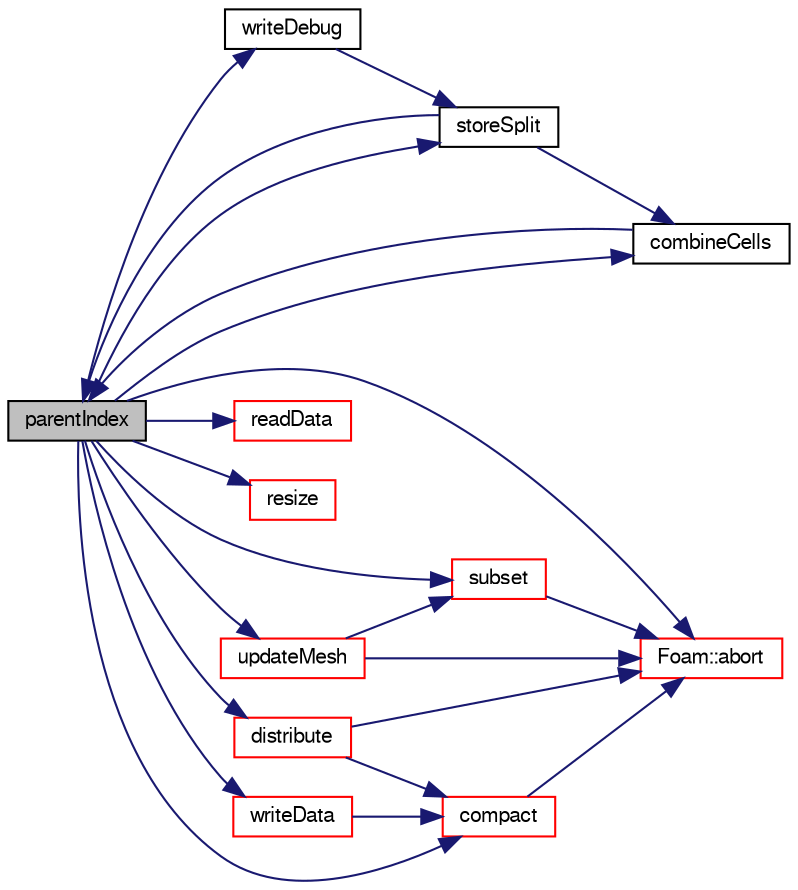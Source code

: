 digraph "parentIndex"
{
  bgcolor="transparent";
  edge [fontname="FreeSans",fontsize="10",labelfontname="FreeSans",labelfontsize="10"];
  node [fontname="FreeSans",fontsize="10",shape=record];
  rankdir="LR";
  Node1015 [label="parentIndex",height=0.2,width=0.4,color="black", fillcolor="grey75", style="filled", fontcolor="black"];
  Node1015 -> Node1016 [color="midnightblue",fontsize="10",style="solid",fontname="FreeSans"];
  Node1016 [label="Foam::abort",height=0.2,width=0.4,color="red",URL="$a21124.html#a447107a607d03e417307c203fa5fb44b"];
  Node1015 -> Node1059 [color="midnightblue",fontsize="10",style="solid",fontname="FreeSans"];
  Node1059 [label="combineCells",height=0.2,width=0.4,color="black",URL="$a21690.html#a30037f784aec0ddfbcb4143fbc737ca7",tooltip="Store combining 8 cells into master. "];
  Node1059 -> Node1015 [color="midnightblue",fontsize="10",style="solid",fontname="FreeSans"];
  Node1015 -> Node1060 [color="midnightblue",fontsize="10",style="solid",fontname="FreeSans"];
  Node1060 [label="compact",height=0.2,width=0.4,color="red",URL="$a21690.html#a043cdfc194924194e381a986c229569e",tooltip="Compact splitCells_. Removes all freeSplitCells_ elements. "];
  Node1060 -> Node1016 [color="midnightblue",fontsize="10",style="solid",fontname="FreeSans"];
  Node1015 -> Node1063 [color="midnightblue",fontsize="10",style="solid",fontname="FreeSans"];
  Node1063 [label="distribute",height=0.2,width=0.4,color="red",URL="$a21690.html#a6be2dc3eb1d541aeb83ee0a2adcc0556",tooltip="Update local numbering for mesh redistribution. "];
  Node1063 -> Node1016 [color="midnightblue",fontsize="10",style="solid",fontname="FreeSans"];
  Node1063 -> Node1060 [color="midnightblue",fontsize="10",style="solid",fontname="FreeSans"];
  Node1015 -> Node1074 [color="midnightblue",fontsize="10",style="solid",fontname="FreeSans"];
  Node1074 [label="readData",height=0.2,width=0.4,color="red",URL="$a21690.html#ac3b3d77e7369ae2785973778644137c5",tooltip="ReadData function required for regIOobject read operation. "];
  Node1015 -> Node1075 [color="midnightblue",fontsize="10",style="solid",fontname="FreeSans"];
  Node1075 [label="resize",height=0.2,width=0.4,color="red",URL="$a21690.html#abb1149a404586373ae9d9d4a6bfc65e7",tooltip="Extend/shrink storage. additional visibleCells_ elements get. "];
  Node1015 -> Node1076 [color="midnightblue",fontsize="10",style="solid",fontname="FreeSans"];
  Node1076 [label="storeSplit",height=0.2,width=0.4,color="black",URL="$a21690.html#a18c6de6437321e5de64b0fec4180a69f",tooltip="Store splitting of cell into 8. "];
  Node1076 -> Node1015 [color="midnightblue",fontsize="10",style="solid",fontname="FreeSans"];
  Node1076 -> Node1059 [color="midnightblue",fontsize="10",style="solid",fontname="FreeSans"];
  Node1015 -> Node1077 [color="midnightblue",fontsize="10",style="solid",fontname="FreeSans"];
  Node1077 [label="subset",height=0.2,width=0.4,color="red",URL="$a21690.html#aeee5427e665078cdfa1914cbaeda8eda",tooltip="Update numbering for subsetting. "];
  Node1077 -> Node1016 [color="midnightblue",fontsize="10",style="solid",fontname="FreeSans"];
  Node1015 -> Node1080 [color="midnightblue",fontsize="10",style="solid",fontname="FreeSans"];
  Node1080 [label="updateMesh",height=0.2,width=0.4,color="red",URL="$a21690.html#ad57565956fd4064299f4bd3c4eebb1d4",tooltip="Update numbering for mesh changes. "];
  Node1080 -> Node1016 [color="midnightblue",fontsize="10",style="solid",fontname="FreeSans"];
  Node1080 -> Node1077 [color="midnightblue",fontsize="10",style="solid",fontname="FreeSans"];
  Node1015 -> Node1083 [color="midnightblue",fontsize="10",style="solid",fontname="FreeSans"];
  Node1083 [label="writeData",height=0.2,width=0.4,color="red",URL="$a21690.html#a25900c366cb0a98321899fde6c66dab7",tooltip="WriteData function required for regIOobject write operation. "];
  Node1083 -> Node1060 [color="midnightblue",fontsize="10",style="solid",fontname="FreeSans"];
  Node1015 -> Node1094 [color="midnightblue",fontsize="10",style="solid",fontname="FreeSans"];
  Node1094 [label="writeDebug",height=0.2,width=0.4,color="black",URL="$a21690.html#a229cff31748bb7e631ba7d39c7e7d45f",tooltip="Debug write. "];
  Node1094 -> Node1076 [color="midnightblue",fontsize="10",style="solid",fontname="FreeSans"];
}
